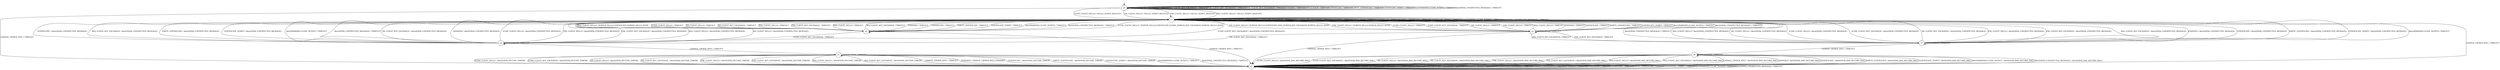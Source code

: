 digraph g {

	s0 [shape="circle" label="s0"];
	s1 [shape="circle" label="s1"];
	s2 [shape="circle" label="s2"];
	s3 [shape="circle" label="s3"];
	s4 [shape="circle" label="s4"];
	s5 [shape="circle" label="s5"];
	s6 [shape="circle" label="s6"];
	s7 [shape="circle" label="s7"];
	s8 [shape="circle" label="s8"];
	s0 -> s1 [label="ECDH_CLIENT_HELLO / HELLO_VERIFY_REQUEST"];
	s0 -> s0 [label="ECDH_CLIENT_KEY_EXCHANGE / TIMEOUT"];
	s0 -> s1 [label="DH_CLIENT_HELLO / HELLO_VERIFY_REQUEST"];
	s0 -> s0 [label="DH_CLIENT_KEY_EXCHANGE / TIMEOUT"];
	s0 -> s1 [label="PSK_CLIENT_HELLO / HELLO_VERIFY_REQUEST"];
	s0 -> s0 [label="PSK_CLIENT_KEY_EXCHANGE / TIMEOUT"];
	s0 -> s1 [label="RSA_CLIENT_HELLO / HELLO_VERIFY_REQUEST"];
	s0 -> s0 [label="RSA_CLIENT_KEY_EXCHANGE / TIMEOUT"];
	s0 -> s2 [label="CHANGE_CIPHER_SPEC / TIMEOUT"];
	s0 -> s0 [label="FINISHED / TIMEOUT"];
	s0 -> s0 [label="APPLICATION / TIMEOUT"];
	s0 -> s0 [label="CERTIFICATE / TIMEOUT"];
	s0 -> s0 [label="EMPTY_CERTIFICATE / TIMEOUT"];
	s0 -> s0 [label="CERTIFICATE_VERIFY / TIMEOUT"];
	s0 -> s0 [label="Alert(WARNING,CLOSE_NOTIFY) / TIMEOUT"];
	s0 -> s0 [label="Alert(FATAL,UNEXPECTED_MESSAGE) / TIMEOUT"];
	s1 -> s6 [label="ECDH_CLIENT_HELLO / SERVER_HELLO,CERTIFICATE,ECDHE_SERVER_KEY_EXCHANGE,SERVER_HELLO_DONE"];
	s1 -> s1 [label="ECDH_CLIENT_KEY_EXCHANGE / TIMEOUT"];
	s1 -> s3 [label="DH_CLIENT_HELLO / SERVER_HELLO,CERTIFICATE,DHE_SERVER_KEY_EXCHANGE,SERVER_HELLO_DONE"];
	s1 -> s1 [label="DH_CLIENT_KEY_EXCHANGE / TIMEOUT"];
	s1 -> s3 [label="PSK_CLIENT_HELLO / SERVER_HELLO,SERVER_HELLO_DONE"];
	s1 -> s1 [label="PSK_CLIENT_KEY_EXCHANGE / TIMEOUT"];
	s1 -> s6 [label="RSA_CLIENT_HELLO / SERVER_HELLO,CERTIFICATE,SERVER_HELLO_DONE"];
	s1 -> s1 [label="RSA_CLIENT_KEY_EXCHANGE / TIMEOUT"];
	s1 -> s2 [label="CHANGE_CIPHER_SPEC / TIMEOUT"];
	s1 -> s1 [label="FINISHED / TIMEOUT"];
	s1 -> s1 [label="APPLICATION / TIMEOUT"];
	s1 -> s1 [label="CERTIFICATE / TIMEOUT"];
	s1 -> s1 [label="EMPTY_CERTIFICATE / TIMEOUT"];
	s1 -> s1 [label="CERTIFICATE_VERIFY / TIMEOUT"];
	s1 -> s1 [label="Alert(WARNING,CLOSE_NOTIFY) / TIMEOUT"];
	s1 -> s1 [label="Alert(FATAL,UNEXPECTED_MESSAGE) / TIMEOUT"];
	s2 -> s2 [label="ECDH_CLIENT_HELLO / TIMEOUT"];
	s2 -> s2 [label="ECDH_CLIENT_KEY_EXCHANGE / TIMEOUT"];
	s2 -> s2 [label="DH_CLIENT_HELLO / TIMEOUT"];
	s2 -> s2 [label="DH_CLIENT_KEY_EXCHANGE / TIMEOUT"];
	s2 -> s2 [label="PSK_CLIENT_HELLO / TIMEOUT"];
	s2 -> s2 [label="PSK_CLIENT_KEY_EXCHANGE / TIMEOUT"];
	s2 -> s2 [label="RSA_CLIENT_HELLO / TIMEOUT"];
	s2 -> s2 [label="RSA_CLIENT_KEY_EXCHANGE / TIMEOUT"];
	s2 -> s2 [label="CHANGE_CIPHER_SPEC / TIMEOUT"];
	s2 -> s2 [label="FINISHED / TIMEOUT"];
	s2 -> s2 [label="APPLICATION / TIMEOUT"];
	s2 -> s2 [label="CERTIFICATE / TIMEOUT"];
	s2 -> s2 [label="EMPTY_CERTIFICATE / TIMEOUT"];
	s2 -> s2 [label="CERTIFICATE_VERIFY / TIMEOUT"];
	s2 -> s2 [label="Alert(WARNING,CLOSE_NOTIFY) / TIMEOUT"];
	s2 -> s2 [label="Alert(FATAL,UNEXPECTED_MESSAGE) / TIMEOUT"];
	s3 -> s1 [label="ECDH_CLIENT_HELLO / TIMEOUT"];
	s3 -> s1 [label="ECDH_CLIENT_KEY_EXCHANGE / TIMEOUT"];
	s3 -> s1 [label="DH_CLIENT_HELLO / TIMEOUT"];
	s3 -> s4 [label="DH_CLIENT_KEY_EXCHANGE / TIMEOUT"];
	s3 -> s1 [label="PSK_CLIENT_HELLO / TIMEOUT"];
	s3 -> s7 [label="PSK_CLIENT_KEY_EXCHANGE / TIMEOUT"];
	s3 -> s1 [label="RSA_CLIENT_HELLO / TIMEOUT"];
	s3 -> s7 [label="RSA_CLIENT_KEY_EXCHANGE / TIMEOUT"];
	s3 -> s2 [label="CHANGE_CIPHER_SPEC / TIMEOUT"];
	s3 -> s1 [label="FINISHED / TIMEOUT"];
	s3 -> s3 [label="APPLICATION / TIMEOUT"];
	s3 -> s1 [label="CERTIFICATE / TIMEOUT"];
	s3 -> s1 [label="EMPTY_CERTIFICATE / TIMEOUT"];
	s3 -> s1 [label="CERTIFICATE_VERIFY / TIMEOUT"];
	s3 -> s1 [label="Alert(WARNING,CLOSE_NOTIFY) / TIMEOUT"];
	s3 -> s1 [label="Alert(FATAL,UNEXPECTED_MESSAGE) / TIMEOUT"];
	s4 -> s1 [label="ECDH_CLIENT_HELLO / Alert(FATAL,UNEXPECTED_MESSAGE)"];
	s4 -> s1 [label="ECDH_CLIENT_KEY_EXCHANGE / Alert(FATAL,UNEXPECTED_MESSAGE)"];
	s4 -> s1 [label="DH_CLIENT_HELLO / Alert(FATAL,UNEXPECTED_MESSAGE)"];
	s4 -> s1 [label="DH_CLIENT_KEY_EXCHANGE / Alert(FATAL,UNEXPECTED_MESSAGE)"];
	s4 -> s1 [label="PSK_CLIENT_HELLO / Alert(FATAL,UNEXPECTED_MESSAGE)"];
	s4 -> s1 [label="PSK_CLIENT_KEY_EXCHANGE / Alert(FATAL,UNEXPECTED_MESSAGE)"];
	s4 -> s1 [label="RSA_CLIENT_HELLO / Alert(FATAL,UNEXPECTED_MESSAGE)"];
	s4 -> s1 [label="RSA_CLIENT_KEY_EXCHANGE / Alert(FATAL,UNEXPECTED_MESSAGE)"];
	s4 -> s5 [label="CHANGE_CIPHER_SPEC / TIMEOUT"];
	s4 -> s1 [label="FINISHED / Alert(FATAL,UNEXPECTED_MESSAGE)"];
	s4 -> s4 [label="APPLICATION / TIMEOUT"];
	s4 -> s1 [label="CERTIFICATE / Alert(FATAL,UNEXPECTED_MESSAGE)"];
	s4 -> s1 [label="EMPTY_CERTIFICATE / Alert(FATAL,UNEXPECTED_MESSAGE)"];
	s4 -> s1 [label="CERTIFICATE_VERIFY / Alert(FATAL,UNEXPECTED_MESSAGE)"];
	s4 -> s1 [label="Alert(WARNING,CLOSE_NOTIFY) / TIMEOUT"];
	s4 -> s1 [label="Alert(FATAL,UNEXPECTED_MESSAGE) / TIMEOUT"];
	s5 -> s2 [label="ECDH_CLIENT_HELLO / Alert(FATAL,DECODE_ERROR)"];
	s5 -> s2 [label="ECDH_CLIENT_KEY_EXCHANGE / Alert(FATAL,DECODE_ERROR)"];
	s5 -> s2 [label="DH_CLIENT_HELLO / Alert(FATAL,DECODE_ERROR)"];
	s5 -> s2 [label="DH_CLIENT_KEY_EXCHANGE / Alert(FATAL,DECODE_ERROR)"];
	s5 -> s2 [label="PSK_CLIENT_HELLO / Alert(FATAL,DECODE_ERROR)"];
	s5 -> s2 [label="PSK_CLIENT_KEY_EXCHANGE / Alert(FATAL,DECODE_ERROR)"];
	s5 -> s2 [label="RSA_CLIENT_HELLO / Alert(FATAL,DECODE_ERROR)"];
	s5 -> s2 [label="RSA_CLIENT_KEY_EXCHANGE / Alert(FATAL,DECODE_ERROR)"];
	s5 -> s2 [label="CHANGE_CIPHER_SPEC / TIMEOUT"];
	s5 -> s2 [label="FINISHED / CHANGE_CIPHER_SPEC,FINISHED"];
	s5 -> s5 [label="APPLICATION / TIMEOUT"];
	s5 -> s2 [label="CERTIFICATE / Alert(FATAL,DECODE_ERROR)"];
	s5 -> s2 [label="EMPTY_CERTIFICATE / Alert(FATAL,DECODE_ERROR)"];
	s5 -> s2 [label="CERTIFICATE_VERIFY / Alert(FATAL,DECODE_ERROR)"];
	s5 -> s2 [label="Alert(WARNING,CLOSE_NOTIFY) / TIMEOUT"];
	s5 -> s2 [label="Alert(FATAL,UNEXPECTED_MESSAGE) / TIMEOUT"];
	s6 -> s1 [label="ECDH_CLIENT_HELLO / TIMEOUT"];
	s6 -> s4 [label="ECDH_CLIENT_KEY_EXCHANGE / TIMEOUT"];
	s6 -> s1 [label="DH_CLIENT_HELLO / TIMEOUT"];
	s6 -> s1 [label="DH_CLIENT_KEY_EXCHANGE / TIMEOUT"];
	s6 -> s1 [label="PSK_CLIENT_HELLO / TIMEOUT"];
	s6 -> s1 [label="PSK_CLIENT_KEY_EXCHANGE / TIMEOUT"];
	s6 -> s1 [label="RSA_CLIENT_HELLO / TIMEOUT"];
	s6 -> s1 [label="RSA_CLIENT_KEY_EXCHANGE / TIMEOUT"];
	s6 -> s2 [label="CHANGE_CIPHER_SPEC / TIMEOUT"];
	s6 -> s1 [label="FINISHED / TIMEOUT"];
	s6 -> s6 [label="APPLICATION / TIMEOUT"];
	s6 -> s1 [label="CERTIFICATE / TIMEOUT"];
	s6 -> s1 [label="EMPTY_CERTIFICATE / TIMEOUT"];
	s6 -> s1 [label="CERTIFICATE_VERIFY / TIMEOUT"];
	s6 -> s1 [label="Alert(WARNING,CLOSE_NOTIFY) / TIMEOUT"];
	s6 -> s1 [label="Alert(FATAL,UNEXPECTED_MESSAGE) / TIMEOUT"];
	s7 -> s1 [label="ECDH_CLIENT_HELLO / Alert(FATAL,UNEXPECTED_MESSAGE)"];
	s7 -> s1 [label="ECDH_CLIENT_KEY_EXCHANGE / Alert(FATAL,UNEXPECTED_MESSAGE)"];
	s7 -> s1 [label="DH_CLIENT_HELLO / Alert(FATAL,UNEXPECTED_MESSAGE)"];
	s7 -> s1 [label="DH_CLIENT_KEY_EXCHANGE / Alert(FATAL,UNEXPECTED_MESSAGE)"];
	s7 -> s1 [label="PSK_CLIENT_HELLO / Alert(FATAL,UNEXPECTED_MESSAGE)"];
	s7 -> s1 [label="PSK_CLIENT_KEY_EXCHANGE / Alert(FATAL,UNEXPECTED_MESSAGE)"];
	s7 -> s1 [label="RSA_CLIENT_HELLO / Alert(FATAL,UNEXPECTED_MESSAGE)"];
	s7 -> s1 [label="RSA_CLIENT_KEY_EXCHANGE / Alert(FATAL,UNEXPECTED_MESSAGE)"];
	s7 -> s8 [label="CHANGE_CIPHER_SPEC / TIMEOUT"];
	s7 -> s1 [label="FINISHED / Alert(FATAL,UNEXPECTED_MESSAGE)"];
	s7 -> s7 [label="APPLICATION / TIMEOUT"];
	s7 -> s1 [label="CERTIFICATE / Alert(FATAL,UNEXPECTED_MESSAGE)"];
	s7 -> s1 [label="EMPTY_CERTIFICATE / Alert(FATAL,UNEXPECTED_MESSAGE)"];
	s7 -> s1 [label="CERTIFICATE_VERIFY / Alert(FATAL,UNEXPECTED_MESSAGE)"];
	s7 -> s1 [label="Alert(WARNING,CLOSE_NOTIFY) / TIMEOUT"];
	s7 -> s1 [label="Alert(FATAL,UNEXPECTED_MESSAGE) / TIMEOUT"];
	s8 -> s2 [label="ECDH_CLIENT_HELLO / Alert(FATAL,BAD_RECORD_MAC)"];
	s8 -> s2 [label="ECDH_CLIENT_KEY_EXCHANGE / Alert(FATAL,BAD_RECORD_MAC)"];
	s8 -> s2 [label="DH_CLIENT_HELLO / Alert(FATAL,BAD_RECORD_MAC)"];
	s8 -> s2 [label="DH_CLIENT_KEY_EXCHANGE / Alert(FATAL,BAD_RECORD_MAC)"];
	s8 -> s2 [label="PSK_CLIENT_HELLO / Alert(FATAL,BAD_RECORD_MAC)"];
	s8 -> s2 [label="PSK_CLIENT_KEY_EXCHANGE / Alert(FATAL,BAD_RECORD_MAC)"];
	s8 -> s2 [label="RSA_CLIENT_HELLO / Alert(FATAL,BAD_RECORD_MAC)"];
	s8 -> s2 [label="RSA_CLIENT_KEY_EXCHANGE / Alert(FATAL,BAD_RECORD_MAC)"];
	s8 -> s2 [label="CHANGE_CIPHER_SPEC / Alert(FATAL,BAD_RECORD_MAC)"];
	s8 -> s2 [label="FINISHED / Alert(FATAL,BAD_RECORD_MAC)"];
	s8 -> s8 [label="APPLICATION / TIMEOUT"];
	s8 -> s2 [label="CERTIFICATE / Alert(FATAL,BAD_RECORD_MAC)"];
	s8 -> s2 [label="EMPTY_CERTIFICATE / Alert(FATAL,BAD_RECORD_MAC)"];
	s8 -> s2 [label="CERTIFICATE_VERIFY / Alert(FATAL,BAD_RECORD_MAC)"];
	s8 -> s2 [label="Alert(WARNING,CLOSE_NOTIFY) / Alert(FATAL,BAD_RECORD_MAC)"];
	s8 -> s2 [label="Alert(FATAL,UNEXPECTED_MESSAGE) / Alert(FATAL,BAD_RECORD_MAC)"];

__start0 [label="" shape="none" width="0" height="0"];
__start0 -> s0;

}
